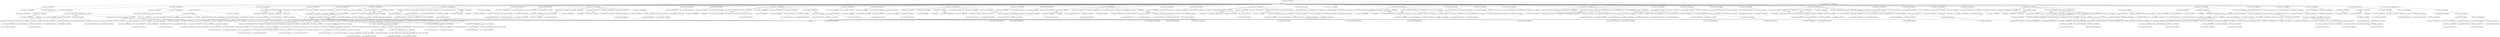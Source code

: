 digraph G {
139137685321376 [shape=box,label="<class 'ir.LoadImmStat'> 139137685321376" ];
139137685321232 [shape=box,label="<class 'ir.StatList'> 139137685321232" ];
139137685321232 -> 139137685321376 [pos=0];
139137685320944 [shape=box,label="<class 'ir.UnaryStat'> 139137685320944" ];
139137685321088 [shape=box,label="<class 'ir.StatList'> 139137685321088" ];
139137685321088 -> 139137685321232 [pos=0];
139137685321088 -> 139137685320944 [pos=1];
139137684886720 [shape=box,label="<class 'ir.StoreStat'> 139137684886720: t1" ];
139137684886672 [shape=box,label="<class 'ir.StatList'> 139137684886672" ];
139137684886672 -> 139137685321088 [pos=0];
139137684886672 -> 139137684886720 [pos=1];
139137684886624 [shape=box,label="<class 'ir.ReadCommand'> 139137684886624" ];
139137685321184 [shape=box,label="<class 'ir.StatList'> 139137685321184" ];
139137685321184 -> 139137684886624 [pos=0];
139137684886816 [shape=box,label="<class 'ir.StoreStat'> 139137684886816: t2" ];
139137685357520 [shape=box,label="<class 'ir.StatList'> 139137685357520" ];
139137685357520 -> 139137685321184 [pos=0];
139137685357520 -> 139137684886816 [pos=1];
139137684887248 [shape=box,label="<class 'ir.LoadStat'> 139137684887248: x" ];
139137685322768 [shape=box,label="<class 'ir.StatList'> 139137685322768" ];
139137685322768 -> 139137684887248 [pos=0];
139137684887056 [shape=box,label="<class 'ir.LoadImmStat'> 139137684887056" ];
139137685322864 [shape=box,label="<class 'ir.StatList'> 139137685322864" ];
139137685322864 -> 139137684887056 [pos=0];
139137685322720 [shape=box,label="<class 'ir.BinStat'> 139137685322720" ];
139137685323056 [shape=box,label="<class 'ir.StatList'> 139137685323056" ];
139137685323056 -> 139137685322768 [pos=0];
139137685323056 -> 139137685322864 [pos=1];
139137685323056 -> 139137685322720 [pos=2];
139137685323200 [shape=box,label="<class 'ir.BranchStat'> 139137685323200" ];
139137685323200 -> 139137684887392 [label=label2];
139137685323200 -> 139137685323008;
139137685322432 [shape=box,label="<class 'ir.LoadStat'> 139137685322432: x" ];
139137685322480 [shape=box,label="<class 'ir.StatList'> 139137685322480" ];
139137685322480 -> 139137685322432 [pos=0];
139137685322528 [shape=box,label="<class 'ir.PrintCommand'> 139137685322528" ];
139137685322576 [shape=box,label="<class 'ir.StatList'> 139137685322576" ];
139137685322576 -> 139137685322480 [pos=0];
139137685322576 -> 139137685322528 [pos=1];
139137684886960 [shape=box,label="<class 'ir.StatList'> 139137684886960" ];
139137684886960 -> 139137685322576 [pos=0];
139137685323152 [shape=box,label="<class 'ir.BranchStat'> 139137685323152" ];
139137685323152 -> 139137684887104 [label=label1];
139137685323152 -> 139137698055200;
139137685321616 [shape=box,label="<class 'ir.LoadStat'> 139137685321616: x" ];
139137685321664 [shape=box,label="<class 'ir.StatList'> 139137685321664" ];
139137685321664 -> 139137685321616 [pos=0];
139137684887488 [shape=box,label="<class 'ir.UnaryStat'> 139137684887488" ];
139137685321568 [shape=box,label="<class 'ir.StatList'> 139137685321568" ];
139137685321568 -> 139137685321664 [pos=0];
139137685321568 -> 139137684887488 [pos=1];
139137685322096 [shape=box,label="<class 'ir.PrintCommand'> 139137685322096" ];
139137685322000 [shape=box,label="<class 'ir.StatList'> 139137685322000" ];
139137685322000 -> 139137685321568 [pos=0];
139137685322000 -> 139137685322096 [pos=1];
139137684887392 [shape=box,label="<class 'ir.StatList'> 139137684887392" ];
139137684887392 -> 139137685322000 [pos=0];
139137684887104 [shape=box,label="<class 'ir.EmptyStat'> 139137684887104" ];
139137685323296 [shape=box,label="<class 'ir.StatList'> 139137685323296" ];
139137685323296 -> 139137685323056 [pos=0];
139137685323296 -> 139137685323200 [pos=1];
139137685323296 -> 139137684886960 [pos=2];
139137685323296 -> 139137685323152 [pos=3];
139137685323296 -> 139137684887392 [pos=4];
139137685323296 -> 139137684887104 [pos=5];
139137685323440 [shape=box,label="<class 'ir.LoadImmStat'> 139137685323440" ];
139137685323488 [shape=box,label="<class 'ir.StatList'> 139137685323488" ];
139137685323488 -> 139137685323440 [pos=0];
139137684887968 [shape=box,label="<class 'ir.StoreStat'> 139137684887968: t11" ];
139137684887920 [shape=box,label="<class 'ir.StatList'> 139137684887920" ];
139137684887920 -> 139137685323488 [pos=0];
139137684887920 -> 139137684887968 [pos=1];
139137684888976 [shape=box,label="<class 'ir.LoadStat'> 139137684888976: x" ];
139137685156864 [shape=box,label="<class 'ir.StatList'> 139137685156864" ];
139137685156864 -> 139137684888976 [pos=0];
139137684888112 [shape=box,label="<class 'ir.LoadImmStat'> 139137684888112" ];
139137685156960 [shape=box,label="<class 'ir.StatList'> 139137685156960" ];
139137685156960 -> 139137684888112 [pos=0];
139137685156816 [shape=box,label="<class 'ir.BinStat'> 139137685156816" ];
139137685157152 [shape=box,label="<class 'ir.StatList'> 139137685157152" ];
139137685157152 -> 139137685156864 [pos=0];
139137685157152 -> 139137685156960 [pos=1];
139137685157152 -> 139137685156816 [pos=2];
139137685157296 [shape=box,label="<class 'ir.BranchStat'> 139137685157296" ];
139137685157296 -> 139137684888304 [label=label4];
139137685157296 -> 139137685157104;
139137685323680 [shape=box,label="<class 'ir.BranchStat'> 139137685323680" ];
139137685323680 -> 139137698055200 [label=square];
139137685323680 -> 139137698055200;
139137685323728 [shape=box,label="<class 'ir.LoadStat'> 139137685323728: x" ];
139137685155904 [shape=box,label="<class 'ir.StatList'> 139137685155904" ];
139137685155904 -> 139137685323728 [pos=0];
139137684888688 [shape=box,label="<class 'ir.LoadImmStat'> 139137684888688" ];
139137685156048 [shape=box,label="<class 'ir.StatList'> 139137685156048" ];
139137685156048 -> 139137684888688 [pos=0];
139137685156000 [shape=box,label="<class 'ir.BinStat'> 139137685156000" ];
139137685156240 [shape=box,label="<class 'ir.StatList'> 139137685156240" ];
139137685156240 -> 139137685155904 [pos=0];
139137685156240 -> 139137685156048 [pos=1];
139137685156240 -> 139137685156000 [pos=2];
139137684888880 [shape=box,label="<class 'ir.StoreStat'> 139137684888880: t14" ];
139137684888832 [shape=box,label="<class 'ir.StatList'> 139137684888832" ];
139137684888832 -> 139137685156240 [pos=0];
139137684888832 -> 139137684888880 [pos=1];
139137685156528 [shape=box,label="<class 'ir.LoadStat'> 139137685156528: squ" ];
139137685156576 [shape=box,label="<class 'ir.StatList'> 139137685156576" ];
139137685156576 -> 139137685156528 [pos=0];
139137685156624 [shape=box,label="<class 'ir.PrintCommand'> 139137685156624" ];
139137685156672 [shape=box,label="<class 'ir.StatList'> 139137685156672" ];
139137685156672 -> 139137685156576 [pos=0];
139137685156672 -> 139137685156624 [pos=1];
139137684888352 [shape=box,label="<class 'ir.StatList'> 139137684888352" ];
139137684888352 -> 139137685323680 [pos=0];
139137684888352 -> 139137684888832 [pos=1];
139137684888352 -> 139137685156672 [pos=2];
139137685157248 [shape=box,label="<class 'ir.BranchStat'> 139137685157248" ];
139137685157248 -> 139137685157152 [label=label3];
139137685157248 -> 139137698055200;
139137684888304 [shape=box,label="<class 'ir.EmptyStat'> 139137684888304" ];
139137685157392 [shape=box,label="<class 'ir.StatList'> 139137685157392" ];
139137685157392 -> 139137685157152 [pos=0];
139137685157392 -> 139137685157296 [pos=1];
139137685157392 -> 139137684888352 [pos=2];
139137685157392 -> 139137685157248 [pos=3];
139137685157392 -> 139137684888304 [pos=4];
139137685157536 [shape=box,label="<class 'ir.LoadImmStat'> 139137685157536" ];
139137685157584 [shape=box,label="<class 'ir.StatList'> 139137685157584" ];
139137685157584 -> 139137685157536 [pos=0];
139137684889264 [shape=box,label="<class 'ir.StoreStat'> 139137684889264: t20" ];
139137684889216 [shape=box,label="<class 'ir.StatList'> 139137684889216" ];
139137684889216 -> 139137685157584 [pos=0];
139137684889216 -> 139137684889264 [pos=1];
139137685349904 [shape=box,label="<class 'ir.LoadStat'> 139137685349904: x" ];
139137685313520 [shape=box,label="<class 'ir.StatList'> 139137685313520" ];
139137685313520 -> 139137685349904 [pos=0];
139137684889408 [shape=box,label="<class 'ir.LoadImmStat'> 139137684889408" ];
139137685313664 [shape=box,label="<class 'ir.StatList'> 139137685313664" ];
139137685313664 -> 139137684889408 [pos=0];
139137685313616 [shape=box,label="<class 'ir.BinStat'> 139137685313616" ];
139137685313856 [shape=box,label="<class 'ir.StatList'> 139137685313856" ];
139137685313856 -> 139137685313520 [pos=0];
139137685313856 -> 139137685313664 [pos=1];
139137685313856 -> 139137685313616 [pos=2];
139137685314000 [shape=box,label="<class 'ir.BranchStat'> 139137685314000" ];
139137685314000 -> 139137684889456 [label=label6];
139137685314000 -> 139137685313808;
139137685351104 [shape=box,label="<class 'ir.LoadStat'> 139137685351104: x" ];
139137685351056 [shape=box,label="<class 'ir.StatList'> 139137685351056" ];
139137685351056 -> 139137685351104 [pos=0];
139137685157728 [shape=box,label="<class 'ir.LoadStat'> 139137685157728: x" ];
139137685157776 [shape=box,label="<class 'ir.StatList'> 139137685157776" ];
139137685157776 -> 139137685157728 [pos=0];
139137685351440 [shape=box,label="<class 'ir.LoadImmStat'> 139137685351440" ];
139137685158016 [shape=box,label="<class 'ir.StatList'> 139137685158016" ];
139137685158016 -> 139137685351440 [pos=0];
139137685157968 [shape=box,label="<class 'ir.BinStat'> 139137685157968" ];
139137685158208 [shape=box,label="<class 'ir.StatList'> 139137685158208" ];
139137685158208 -> 139137685157776 [pos=0];
139137685158208 -> 139137685158016 [pos=1];
139137685158208 -> 139137685157968 [pos=2];
139137685351248 [shape=box,label="<class 'ir.LoadImmStat'> 139137685351248" ];
139137685351200 [shape=box,label="<class 'ir.StatList'> 139137685351200" ];
139137685351200 -> 139137685351248 [pos=0];
139137685158352 [shape=box,label="<class 'ir.BinStat'> 139137685158352" ];
139137685158448 [shape=box,label="<class 'ir.StatList'> 139137685158448" ];
139137685158448 -> 139137685158208 [pos=0];
139137685158448 -> 139137685351200 [pos=1];
139137685158448 -> 139137685158352 [pos=2];
139137685158592 [shape=box,label="<class 'ir.LoadPtrToSym'> 139137685158592: arr" ];
139137685158784 [shape=box,label="<class 'ir.BinStat'> 139137685158784" ];
139137685158832 [shape=box,label="<class 'ir.StoreStat'> 139137685158832: t26" ];
139137685158880 [shape=box,label="<class 'ir.StatList'> 139137685158880" ];
139137685158880 -> 139137685351056 [pos=0];
139137685158880 -> 139137685158448 [pos=1];
139137685158880 -> 139137685158592 [pos=2];
139137685158880 -> 139137685158784 [pos=3];
139137685158880 -> 139137685158832 [pos=4];
139137685159072 [shape=box,label="<class 'ir.LoadStat'> 139137685159072: x" ];
139137685159120 [shape=box,label="<class 'ir.StatList'> 139137685159120" ];
139137685159120 -> 139137685159072 [pos=0];
139137685351776 [shape=box,label="<class 'ir.LoadImmStat'> 139137685351776" ];
139137685159456 [shape=box,label="<class 'ir.StatList'> 139137685159456" ];
139137685159456 -> 139137685351776 [pos=0];
139137685159408 [shape=box,label="<class 'ir.BinStat'> 139137685159408" ];
139137685159648 [shape=box,label="<class 'ir.StatList'> 139137685159648" ];
139137685159648 -> 139137685159120 [pos=0];
139137685159648 -> 139137685159456 [pos=1];
139137685159648 -> 139137685159408 [pos=2];
139137685351920 [shape=box,label="<class 'ir.LoadImmStat'> 139137685351920" ];
139137685351968 [shape=box,label="<class 'ir.StatList'> 139137685351968" ];
139137685351968 -> 139137685351920 [pos=0];
139137685311648 [shape=box,label="<class 'ir.BinStat'> 139137685311648" ];
139137685311696 [shape=box,label="<class 'ir.StatList'> 139137685311696" ];
139137685311696 -> 139137685159648 [pos=0];
139137685311696 -> 139137685351968 [pos=1];
139137685311696 -> 139137685311648 [pos=2];
139137685312320 [shape=box,label="<class 'ir.LoadPtrToSym'> 139137685312320: arr" ];
139137685312560 [shape=box,label="<class 'ir.BinStat'> 139137685312560" ];
139137685312608 [shape=box,label="<class 'ir.LoadStat'> 139137685312608: t40" ];
139137685312656 [shape=box,label="<class 'ir.StatList'> 139137685312656" ];
139137685312656 -> 139137685311696 [pos=0];
139137685312656 -> 139137685312320 [pos=1];
139137685312656 -> 139137685312560 [pos=2];
139137685312656 -> 139137685312608 [pos=3];
139137685312752 [shape=box,label="<class 'ir.PrintCommand'> 139137685312752" ];
139137685312800 [shape=box,label="<class 'ir.StatList'> 139137685312800" ];
139137685312800 -> 139137685312656 [pos=0];
139137685312800 -> 139137685312752 [pos=1];
139137685312992 [shape=box,label="<class 'ir.LoadStat'> 139137685312992: x" ];
139137685313040 [shape=box,label="<class 'ir.StatList'> 139137685313040" ];
139137685313040 -> 139137685312992 [pos=0];
139137685352400 [shape=box,label="<class 'ir.LoadImmStat'> 139137685352400" ];
139137685313232 [shape=box,label="<class 'ir.StatList'> 139137685313232" ];
139137685313232 -> 139137685352400 [pos=0];
139137685313184 [shape=box,label="<class 'ir.BinStat'> 139137685313184" ];
139137685313424 [shape=box,label="<class 'ir.StatList'> 139137685313424" ];
139137685313424 -> 139137685313040 [pos=0];
139137685313424 -> 139137685313232 [pos=1];
139137685313424 -> 139137685313184 [pos=2];
139137685349952 [shape=box,label="<class 'ir.StoreStat'> 139137685349952: t43" ];
139137685350048 [shape=box,label="<class 'ir.StatList'> 139137685350048" ];
139137685350048 -> 139137685313424 [pos=0];
139137685350048 -> 139137685349952 [pos=1];
139137685351152 [shape=box,label="<class 'ir.StatList'> 139137685351152" ];
139137685351152 -> 139137685158880 [pos=0];
139137685351152 -> 139137685312800 [pos=1];
139137685351152 -> 139137685350048 [pos=2];
139137685313952 [shape=box,label="<class 'ir.BranchStat'> 139137685313952" ];
139137685313952 -> 139137685313856 [label=label5];
139137685313952 -> 139137698055200;
139137684889456 [shape=box,label="<class 'ir.EmptyStat'> 139137684889456" ];
139137685314096 [shape=box,label="<class 'ir.StatList'> 139137685314096" ];
139137685314096 -> 139137685313856 [pos=0];
139137685314096 -> 139137685314000 [pos=1];
139137685314096 -> 139137685351152 [pos=2];
139137685314096 -> 139137685313952 [pos=3];
139137685314096 -> 139137684889456 [pos=4];
139137685314240 [shape=box,label="<class 'ir.LoadImmStat'> 139137685314240" ];
139137685314288 [shape=box,label="<class 'ir.StatList'> 139137685314288" ];
139137685314288 -> 139137685314240 [pos=0];
139137685349712 [shape=box,label="<class 'ir.StoreStat'> 139137685349712: t47" ];
139137685349760 [shape=box,label="<class 'ir.StatList'> 139137685349760" ];
139137685349760 -> 139137685314288 [pos=0];
139137685349760 -> 139137685349712 [pos=1];
139137685314432 [shape=box,label="<class 'ir.LoadImmStat'> 139137685314432" ];
139137685314480 [shape=box,label="<class 'ir.StatList'> 139137685314480" ];
139137685314480 -> 139137685314432 [pos=0];
139137685349472 [shape=box,label="<class 'ir.StoreStat'> 139137685349472: t48" ];
139137685349616 [shape=box,label="<class 'ir.StatList'> 139137685349616" ];
139137685349616 -> 139137685314480 [pos=0];
139137685349616 -> 139137685349472 [pos=1];
139137685240032 [shape=box,label="<class 'ir.LoadStat'> 139137685240032: x" ];
139137685240080 [shape=box,label="<class 'ir.StatList'> 139137685240080" ];
139137685240080 -> 139137685240032 [pos=0];
139137685348992 [shape=box,label="<class 'ir.LoadImmStat'> 139137685348992" ];
139137685240176 [shape=box,label="<class 'ir.StatList'> 139137685240176" ];
139137685240176 -> 139137685348992 [pos=0];
139137685240128 [shape=box,label="<class 'ir.BinStat'> 139137685240128" ];
139137685240368 [shape=box,label="<class 'ir.StatList'> 139137685240368" ];
139137685240368 -> 139137685240080 [pos=0];
139137685240368 -> 139137685240176 [pos=1];
139137685240368 -> 139137685240128 [pos=2];
139137685240512 [shape=box,label="<class 'ir.BranchStat'> 139137685240512" ];
139137685240512 -> 139137685348944 [label=label10];
139137685240512 -> 139137685240320;
139137685239264 [shape=box,label="<class 'ir.LoadStat'> 139137685239264: y" ];
139137685239312 [shape=box,label="<class 'ir.StatList'> 139137685239312" ];
139137685239312 -> 139137685239264 [pos=0];
139137685348512 [shape=box,label="<class 'ir.LoadImmStat'> 139137685348512" ];
139137685239456 [shape=box,label="<class 'ir.StatList'> 139137685239456" ];
139137685239456 -> 139137685348512 [pos=0];
139137685239408 [shape=box,label="<class 'ir.BinStat'> 139137685239408" ];
139137685239648 [shape=box,label="<class 'ir.StatList'> 139137685239648" ];
139137685239648 -> 139137685239312 [pos=0];
139137685239648 -> 139137685239456 [pos=1];
139137685239648 -> 139137685239408 [pos=2];
139137685239792 [shape=box,label="<class 'ir.BranchStat'> 139137685239792" ];
139137685239792 -> 139137685147712 [label=label8];
139137685239792 -> 139137685239600;
139137685149728 [shape=box,label="<class 'ir.LoadStat'> 139137685149728: x" ];
139137685287168 [shape=box,label="<class 'ir.StatList'> 139137685287168" ];
139137685287168 -> 139137685149728 [pos=0];
139137685149632 [shape=box,label="<class 'ir.LoadImmStat'> 139137685149632" ];
139137685287312 [shape=box,label="<class 'ir.StatList'> 139137685287312" ];
139137685287312 -> 139137685149632 [pos=0];
139137685287648 [shape=box,label="<class 'ir.BinStat'> 139137685287648" ];
139137685287696 [shape=box,label="<class 'ir.StatList'> 139137685287696" ];
139137685287696 -> 139137685287168 [pos=0];
139137685287696 -> 139137685287312 [pos=1];
139137685287696 -> 139137685287648 [pos=2];
139137685287936 [shape=box,label="<class 'ir.LoadPtrToSym'> 139137685287936: arr" ];
139137685288128 [shape=box,label="<class 'ir.BinStat'> 139137685288128" ];
139137685288176 [shape=box,label="<class 'ir.LoadStat'> 139137685288176: t62" ];
139137685288224 [shape=box,label="<class 'ir.StatList'> 139137685288224" ];
139137685288224 -> 139137685287696 [pos=0];
139137685288224 -> 139137685287936 [pos=1];
139137685288224 -> 139137685288128 [pos=2];
139137685288224 -> 139137685288176 [pos=3];
139137685314624 [shape=box,label="<class 'ir.LoadStat'> 139137685314624: x" ];
139137685314672 [shape=box,label="<class 'ir.StatList'> 139137685314672" ];
139137685314672 -> 139137685314624 [pos=0];
139137685148192 [shape=box,label="<class 'ir.LoadImmStat'> 139137685148192" ];
139137685314960 [shape=box,label="<class 'ir.StatList'> 139137685314960" ];
139137685314960 -> 139137685148192 [pos=0];
139137685314912 [shape=box,label="<class 'ir.BinStat'> 139137685314912" ];
139137685315152 [shape=box,label="<class 'ir.StatList'> 139137685315152" ];
139137685315152 -> 139137685314672 [pos=0];
139137685315152 -> 139137685314960 [pos=1];
139137685315152 -> 139137685314912 [pos=2];
139137685150064 [shape=box,label="<class 'ir.LoadStat'> 139137685150064: y" ];
139137685148432 [shape=box,label="<class 'ir.StatList'> 139137685148432" ];
139137685148432 -> 139137685150064 [pos=0];
139137685149104 [shape=box,label="<class 'ir.LoadImmStat'> 139137685149104" ];
139137685315248 [shape=box,label="<class 'ir.StatList'> 139137685315248" ];
139137685315248 -> 139137685149104 [pos=0];
139137685315344 [shape=box,label="<class 'ir.BinStat'> 139137685315344" ];
139137685315536 [shape=box,label="<class 'ir.StatList'> 139137685315536" ];
139137685315536 -> 139137685148432 [pos=0];
139137685315536 -> 139137685315248 [pos=1];
139137685315536 -> 139137685315344 [pos=2];
139137685287072 [shape=box,label="<class 'ir.BinStat'> 139137685287072" ];
139137685287120 [shape=box,label="<class 'ir.StatList'> 139137685287120" ];
139137685287120 -> 139137685315152 [pos=0];
139137685287120 -> 139137685315536 [pos=1];
139137685287120 -> 139137685287072 [pos=2];
139137685288368 [shape=box,label="<class 'ir.LoadPtrToSym'> 139137685288368: multid" ];
139137685288560 [shape=box,label="<class 'ir.BinStat'> 139137685288560" ];
139137685288608 [shape=box,label="<class 'ir.StoreStat'> 139137685288608: t60" ];
139137685288656 [shape=box,label="<class 'ir.StatList'> 139137685288656" ];
139137685288656 -> 139137685288224 [pos=0];
139137685288656 -> 139137685287120 [pos=1];
139137685288656 -> 139137685288368 [pos=2];
139137685288656 -> 139137685288560 [pos=3];
139137685288656 -> 139137685288608 [pos=4];
139137685288848 [shape=box,label="<class 'ir.LoadStat'> 139137685288848: x" ];
139137685288896 [shape=box,label="<class 'ir.StatList'> 139137685288896" ];
139137685288896 -> 139137685288848 [pos=0];
139137685149248 [shape=box,label="<class 'ir.LoadImmStat'> 139137685149248" ];
139137685289232 [shape=box,label="<class 'ir.StatList'> 139137685289232" ];
139137685289232 -> 139137685149248 [pos=0];
139137685289184 [shape=box,label="<class 'ir.BinStat'> 139137685289184" ];
139137685289424 [shape=box,label="<class 'ir.StatList'> 139137685289424" ];
139137685289424 -> 139137685288896 [pos=0];
139137685289424 -> 139137685289232 [pos=1];
139137685289424 -> 139137685289184 [pos=2];
139137685148864 [shape=box,label="<class 'ir.LoadStat'> 139137685148864: y" ];
139137685148816 [shape=box,label="<class 'ir.StatList'> 139137685148816" ];
139137685148816 -> 139137685148864 [pos=0];
139137685149008 [shape=box,label="<class 'ir.LoadImmStat'> 139137685149008" ];
139137685289520 [shape=box,label="<class 'ir.StatList'> 139137685289520" ];
139137685289520 -> 139137685149008 [pos=0];
139137685289616 [shape=box,label="<class 'ir.BinStat'> 139137685289616" ];
139137685289808 [shape=box,label="<class 'ir.StatList'> 139137685289808" ];
139137685289808 -> 139137685148816 [pos=0];
139137685289808 -> 139137685289520 [pos=1];
139137685289808 -> 139137685289616 [pos=2];
139137685288944 [shape=box,label="<class 'ir.BinStat'> 139137685288944" ];
139137685290096 [shape=box,label="<class 'ir.StatList'> 139137685290096" ];
139137685290096 -> 139137685289424 [pos=0];
139137685290096 -> 139137685289808 [pos=1];
139137685290096 -> 139137685288944 [pos=2];
139137685290816 [shape=box,label="<class 'ir.LoadPtrToSym'> 139137685290816: multid" ];
139137685237824 [shape=box,label="<class 'ir.BinStat'> 139137685237824" ];
139137685237872 [shape=box,label="<class 'ir.LoadStat'> 139137685237872: t78" ];
139137685237920 [shape=box,label="<class 'ir.StatList'> 139137685237920" ];
139137685237920 -> 139137685290096 [pos=0];
139137685237920 -> 139137685290816 [pos=1];
139137685237920 -> 139137685237824 [pos=2];
139137685237920 -> 139137685237872 [pos=3];
139137685238016 [shape=box,label="<class 'ir.PrintCommand'> 139137685238016" ];
139137685238064 [shape=box,label="<class 'ir.StatList'> 139137685238064" ];
139137685238064 -> 139137685237920 [pos=0];
139137685238064 -> 139137685238016 [pos=1];
139137685238256 [shape=box,label="<class 'ir.LoadStat'> 139137685238256: x" ];
139137685238304 [shape=box,label="<class 'ir.StatList'> 139137685238304" ];
139137685238304 -> 139137685238256 [pos=0];
139137685148480 [shape=box,label="<class 'ir.LoadImmStat'> 139137685148480" ];
139137685238496 [shape=box,label="<class 'ir.StatList'> 139137685238496" ];
139137685238496 -> 139137685148480 [pos=0];
139137685238448 [shape=box,label="<class 'ir.BinStat'> 139137685238448" ];
139137685238688 [shape=box,label="<class 'ir.StatList'> 139137685238688" ];
139137685238688 -> 139137685238304 [pos=0];
139137685238688 -> 139137685238496 [pos=1];
139137685238688 -> 139137685238448 [pos=2];
139137685150256 [shape=box,label="<class 'ir.StoreStat'> 139137685150256: t81" ];
139137685150208 [shape=box,label="<class 'ir.StatList'> 139137685150208" ];
139137685150208 -> 139137685238688 [pos=0];
139137685150208 -> 139137685150256 [pos=1];
139137685238784 [shape=box,label="<class 'ir.LoadStat'> 139137685238784: y" ];
139137685238832 [shape=box,label="<class 'ir.StatList'> 139137685238832" ];
139137685238832 -> 139137685238784 [pos=0];
139137685150400 [shape=box,label="<class 'ir.LoadImmStat'> 139137685150400" ];
139137685238976 [shape=box,label="<class 'ir.StatList'> 139137685238976" ];
139137685238976 -> 139137685150400 [pos=0];
139137685238928 [shape=box,label="<class 'ir.BinStat'> 139137685238928" ];
139137685239168 [shape=box,label="<class 'ir.StatList'> 139137685239168" ];
139137685239168 -> 139137685238832 [pos=0];
139137685239168 -> 139137685238976 [pos=1];
139137685239168 -> 139137685238928 [pos=2];
139137685150592 [shape=box,label="<class 'ir.StoreStat'> 139137685150592: t84" ];
139137685150544 [shape=box,label="<class 'ir.StatList'> 139137685150544" ];
139137685150544 -> 139137685239168 [pos=0];
139137685150544 -> 139137685150592 [pos=1];
139137685148144 [shape=box,label="<class 'ir.StatList'> 139137685148144" ];
139137685148144 -> 139137685288656 [pos=0];
139137685148144 -> 139137685238064 [pos=1];
139137685148144 -> 139137685150208 [pos=2];
139137685148144 -> 139137685150544 [pos=3];
139137685239744 [shape=box,label="<class 'ir.BranchStat'> 139137685239744" ];
139137685239744 -> 139137685239648 [label=label7];
139137685239744 -> 139137698055200;
139137685147712 [shape=box,label="<class 'ir.EmptyStat'> 139137685147712" ];
139137685239888 [shape=box,label="<class 'ir.StatList'> 139137685239888" ];
139137685239888 -> 139137685239648 [pos=0];
139137685239888 -> 139137685239792 [pos=1];
139137685239888 -> 139137685148144 [pos=2];
139137685239888 -> 139137685239744 [pos=3];
139137685239888 -> 139137685147712 [pos=4];
139137685348656 [shape=box,label="<class 'ir.StatList'> 139137685348656" ];
139137685348656 -> 139137685239888 [pos=0];
139137685240464 [shape=box,label="<class 'ir.BranchStat'> 139137685240464" ];
139137685240464 -> 139137685240368 [label=label9];
139137685240464 -> 139137698055200;
139137685348944 [shape=box,label="<class 'ir.EmptyStat'> 139137685348944" ];
139137685240608 [shape=box,label="<class 'ir.StatList'> 139137685240608" ];
139137685240608 -> 139137685240368 [pos=0];
139137685240608 -> 139137685240512 [pos=1];
139137685240608 -> 139137685348656 [pos=2];
139137685240608 -> 139137685240464 [pos=3];
139137685240608 -> 139137685348944 [pos=4];
139137685150832 [label="<class 'ir.Const'> 139137685150832" ];
139137685151600 [shape=box,label="<class 'ir.AssignStat'> 139137685151600: a" ];
139137685151600 -> 139137685150832;
139137685151360 [shape=box,label="<class 'ir.LoadStat'> 139137685151360: a" ];
139137685241328 [shape=box,label="<class 'ir.StatList'> 139137685241328" ];
139137685241328 -> 139137685151360 [pos=0];
139137685151120 [shape=box,label="<class 'ir.LoadImmStat'> 139137685151120" ];
139137685241424 [shape=box,label="<class 'ir.StatList'> 139137685241424" ];
139137685241424 -> 139137685151120 [pos=0];
139137685241280 [shape=box,label="<class 'ir.BinStat'> 139137685241280" ];
139137685241616 [shape=box,label="<class 'ir.StatList'> 139137685241616" ];
139137685241616 -> 139137685241328 [pos=0];
139137685241616 -> 139137685241424 [pos=1];
139137685241616 -> 139137685241280 [pos=2];
139137685234208 [shape=box,label="<class 'ir.BranchStat'> 139137685234208" ];
139137685234208 -> 139137685234064 [label=label13];
139137685234208 -> 139137685241568;
139137685240560 [shape=box,label="<class 'ir.LoadStat'> 139137685240560: a" ];
139137685240992 [shape=box,label="<class 'ir.StatList'> 139137685240992" ];
139137685240992 -> 139137685240560 [pos=0];
139137685241088 [shape=box,label="<class 'ir.PrintCommand'> 139137685241088" ];
139137685241136 [shape=box,label="<class 'ir.StatList'> 139137685241136" ];
139137685241136 -> 139137685240992 [pos=0];
139137685241136 -> 139137685241088 [pos=1];
139137685151072 [shape=box,label="<class 'ir.LoadStat'> 139137685151072: a" ];
139137685150928 [shape=box,label="<class 'ir.StatList'> 139137685150928" ];
139137685150928 -> 139137685151072 [pos=0];
139137685151264 [shape=box,label="<class 'ir.LoadImmStat'> 139137685151264" ];
139137685241808 [shape=box,label="<class 'ir.StatList'> 139137685241808" ];
139137685241808 -> 139137685151264 [pos=0];
139137685233728 [shape=box,label="<class 'ir.BinStat'> 139137685233728" ];
139137685233872 [shape=box,label="<class 'ir.StatList'> 139137685233872" ];
139137685233872 -> 139137685150928 [pos=0];
139137685233872 -> 139137685241808 [pos=1];
139137685233872 -> 139137685233728 [pos=2];
139137685610160 [shape=box,label="<class 'ir.StoreStat'> 139137685610160: t98" ];
139137685234304 [shape=box,label="<class 'ir.BranchStat'> 139137685234304" ];
139137685234304 -> 139137685241616 [label=label11];
139137685234304 -> 139137698055200;
139137685234064 [shape=box,label="<class 'ir.EmptyStat'> 139137685234064" ];
139137685234352 [shape=box,label="<class 'ir.StatList'> 139137685234352" ];
139137685234352 -> 139137685151600 [pos=0];
139137685234352 -> 139137685241616 [pos=1];
139137685234352 -> 139137685234208 [pos=2];
139137685234352 -> 139137685241136 [pos=3];
139137685234352 -> 139137685233872 [pos=4];
139137685234352 -> 139137685610160 [pos=5];
139137685234352 -> 139137685234304 [pos=6];
139137685234352 -> 139137685234064 [pos=7];
139137685234160 [shape=box,label="<class 'ir.LoadImmStat'> 139137685234160" ];
139137685234256 [shape=box,label="<class 'ir.StatList'> 139137685234256" ];
139137685234256 -> 139137685234160 [pos=0];
139137685610352 [shape=box,label="<class 'ir.StoreStat'> 139137685610352: t99" ];
139137685610304 [shape=box,label="<class 'ir.StatList'> 139137685610304" ];
139137685610304 -> 139137685234256 [pos=0];
139137685610304 -> 139137685610352 [pos=1];
139137685234448 [shape=box,label="<class 'ir.LoadImmStat'> 139137685234448" ];
139137685234832 [shape=box,label="<class 'ir.StatList'> 139137685234832" ];
139137685234832 -> 139137685234448 [pos=0];
139137685234928 [shape=box,label="<class 'ir.PrintCommand'> 139137685234928" ];
139137685234976 [shape=box,label="<class 'ir.StatList'> 139137685234976" ];
139137685234976 -> 139137685234832 [pos=0];
139137685234976 -> 139137685234928 [pos=1];
139137685609728 [label="<class 'ir.Const'> 139137685609728" ];
139137685609152 [shape=box,label="<class 'ir.AssignStat'> 139137685609152: i" ];
139137685609152 -> 139137685609728;
139137685609344 [shape=box,label="<class 'ir.LoadStat'> 139137685609344: i" ];
139137685235696 [shape=box,label="<class 'ir.StatList'> 139137685235696" ];
139137685235696 -> 139137685609344 [pos=0];
139137685609056 [shape=box,label="<class 'ir.LoadImmStat'> 139137685609056" ];
139137685235792 [shape=box,label="<class 'ir.StatList'> 139137685235792" ];
139137685235792 -> 139137685609056 [pos=0];
139137685235648 [shape=box,label="<class 'ir.BinStat'> 139137685235648" ];
139137685235984 [shape=box,label="<class 'ir.StatList'> 139137685235984" ];
139137685235984 -> 139137685235696 [pos=0];
139137685235984 -> 139137685235792 [pos=1];
139137685235984 -> 139137685235648 [pos=2];
139137685236704 [shape=box,label="<class 'ir.BranchStat'> 139137685236704" ];
139137685236704 -> 139137685236560 [label=label16];
139137685236704 -> 139137685235936;
139137685235360 [shape=box,label="<class 'ir.LoadStat'> 139137685235360: i" ];
139137685235408 [shape=box,label="<class 'ir.StatList'> 139137685235408" ];
139137685235408 -> 139137685235360 [pos=0];
139137685235456 [shape=box,label="<class 'ir.PrintCommand'> 139137685235456" ];
139137685235504 [shape=box,label="<class 'ir.StatList'> 139137685235504" ];
139137685235504 -> 139137685235408 [pos=0];
139137685235504 -> 139137685235456 [pos=1];
139137685609008 [shape=box,label="<class 'ir.LoadStat'> 139137685609008: i" ];
139137685608960 [shape=box,label="<class 'ir.StatList'> 139137685608960" ];
139137685608960 -> 139137685609008 [pos=0];
139137685608864 [shape=box,label="<class 'ir.LoadImmStat'> 139137685608864" ];
139137685236176 [shape=box,label="<class 'ir.StatList'> 139137685236176" ];
139137685236176 -> 139137685608864 [pos=0];
139137685236128 [shape=box,label="<class 'ir.BinStat'> 139137685236128" ];
139137685236368 [shape=box,label="<class 'ir.StatList'> 139137685236368" ];
139137685236368 -> 139137685608960 [pos=0];
139137685236368 -> 139137685236176 [pos=1];
139137685236368 -> 139137685236128 [pos=2];
139137685608672 [shape=box,label="<class 'ir.StoreStat'> 139137685608672: t109" ];
139137685236800 [shape=box,label="<class 'ir.BranchStat'> 139137685236800" ];
139137685236800 -> 139137685235984 [label=label14];
139137685236800 -> 139137698055200;
139137685236560 [shape=box,label="<class 'ir.EmptyStat'> 139137685236560" ];
139137685236848 [shape=box,label="<class 'ir.StatList'> 139137685236848" ];
139137685236848 -> 139137685609152 [pos=0];
139137685236848 -> 139137685235984 [pos=1];
139137685236848 -> 139137685236704 [pos=2];
139137685236848 -> 139137685235504 [pos=3];
139137685236848 -> 139137685236368 [pos=4];
139137685236848 -> 139137685608672 [pos=5];
139137685236848 -> 139137685236800 [pos=6];
139137685236848 -> 139137685236560 [pos=7];
139137685240800 [shape=box,label="<class 'ir.LoadImmStat'> 139137685240800" ];
139137685240896 [shape=box,label="<class 'ir.StatList'> 139137685240896" ];
139137685240896 -> 139137685240800 [pos=0];
139137685290288 [shape=box,label="<class 'ir.PrintCommand'> 139137685290288" ];
139137685290528 [shape=box,label="<class 'ir.StatList'> 139137685290528" ];
139137685290528 -> 139137685240896 [pos=0];
139137685290528 -> 139137685290288 [pos=1];
139137685290384 [shape=box,label="<class 'ir.LoadImmStat'> 139137685290384" ];
139137685290192 [shape=box,label="<class 'ir.StatList'> 139137685290192" ];
139137685290192 -> 139137685290384 [pos=0];
139137685288992 [shape=box,label="<class 'ir.PrintCommand'> 139137685288992" ];
139137685290000 [shape=box,label="<class 'ir.StatList'> 139137685290000" ];
139137685290000 -> 139137685290192 [pos=0];
139137685290000 -> 139137685288992 [pos=1];
139137685608096 [label="<class 'ir.Const'> 139137685608096" ];
139137685607616 [shape=box,label="<class 'ir.AssignStat'> 139137685607616: j" ];
139137685607616 -> 139137685608096;
139137685311792 [shape=box,label="<class 'ir.LoadStat'> 139137685311792: j" ];
139137685311744 [shape=box,label="<class 'ir.StatList'> 139137685311744" ];
139137685311744 -> 139137685311792 [pos=0];
139137685159744 [shape=box,label="<class 'ir.LoadImmStat'> 139137685159744" ];
139137685159888 [shape=box,label="<class 'ir.StatList'> 139137685159888" ];
139137685159888 -> 139137685159744 [pos=0];
139137685159840 [shape=box,label="<class 'ir.BinStat'> 139137685159840" ];
139137685156336 [shape=box,label="<class 'ir.StatList'> 139137685156336" ];
139137685156336 -> 139137685311744 [pos=0];
139137685156336 -> 139137685159888 [pos=1];
139137685156336 -> 139137685159840 [pos=2];
139137685607136 [shape=box,label="<class 'ir.BranchStat'> 139137685607136" ];
139137685607136 -> 139137685352256 [label=label19];
139137685607136 -> 139137685156432;
139137685312224 [shape=box,label="<class 'ir.LoadStat'> 139137685312224: j" ];
139137685312272 [shape=box,label="<class 'ir.StatList'> 139137685312272" ];
139137685312272 -> 139137685312224 [pos=0];
139137685311936 [shape=box,label="<class 'ir.PrintCommand'> 139137685311936" ];
139137685312128 [shape=box,label="<class 'ir.StatList'> 139137685312128" ];
139137685312128 -> 139137685312272 [pos=0];
139137685312128 -> 139137685311936 [pos=1];
139137685322240 [shape=box,label="<class 'ir.LoadStat'> 139137685322240: j" ];
139137685322288 [shape=box,label="<class 'ir.StatList'> 139137685322288" ];
139137685322288 -> 139137685322240 [pos=0];
139137684888784 [shape=box,label="<class 'ir.LoadImmStat'> 139137684888784" ];
139137684889072 [shape=box,label="<class 'ir.StatList'> 139137684889072" ];
139137684889072 -> 139137684888784 [pos=0];
139137684887776 [shape=box,label="<class 'ir.BinStat'> 139137684887776" ];
139137684887440 [shape=box,label="<class 'ir.StatList'> 139137684887440" ];
139137684887440 -> 139137685322288 [pos=0];
139137684887440 -> 139137684889072 [pos=1];
139137684887440 -> 139137684887776 [pos=2];
139137684888448 [shape=box,label="<class 'ir.StoreStat'> 139137684888448: t121" ];
139137685607232 [shape=box,label="<class 'ir.BranchStat'> 139137685607232" ];
139137685607232 -> 139137685156336 [label=label17];
139137685607232 -> 139137698055200;
139137685352256 [shape=box,label="<class 'ir.EmptyStat'> 139137685352256" ];
139137685607376 [shape=box,label="<class 'ir.StatList'> 139137685607376" ];
139137685607376 -> 139137685607616 [pos=0];
139137685607376 -> 139137685156336 [pos=1];
139137685607376 -> 139137685607136 [pos=2];
139137685607376 -> 139137685312128 [pos=3];
139137685607376 -> 139137684887440 [pos=4];
139137685607376 -> 139137684888448 [pos=5];
139137685607376 -> 139137685607232 [pos=6];
139137685607376 -> 139137685352256 [pos=7];
139137685607952 [shape=box,label="<class 'ir.LoadImmStat'> 139137685607952" ];
139137685607568 [shape=box,label="<class 'ir.StatList'> 139137685607568" ];
139137685607568 -> 139137685607952 [pos=0];
139137685607520 [shape=box,label="<class 'ir.PrintCommand'> 139137685607520" ];
139137685607808 [shape=box,label="<class 'ir.StatList'> 139137685607808" ];
139137685607808 -> 139137685607568 [pos=0];
139137685607808 -> 139137685607520 [pos=1];
139137685608528 [shape=box,label="<class 'ir.LoadImmStat'> 139137685608528" ];
139137685609872 [shape=box,label="<class 'ir.StatList'> 139137685609872" ];
139137685609872 -> 139137685608528 [pos=0];
139137685609824 [shape=box,label="<class 'ir.PrintCommand'> 139137685609824" ];
139137685148000 [shape=box,label="<class 'ir.StatList'> 139137685148000" ];
139137685148000 -> 139137685609872 [pos=0];
139137685148000 -> 139137685609824 [pos=1];
139137685606560 [label="<class 'ir.Const'> 139137685606560" ];
139137685508688 [shape=box,label="<class 'ir.AssignStat'> 139137685508688: k" ];
139137685508688 -> 139137685606560;
139137685508496 [shape=box,label="<class 'ir.LoadStat'> 139137685508496: k" ];
139137685237232 [shape=box,label="<class 'ir.StatList'> 139137685237232" ];
139137685237232 -> 139137685508496 [pos=0];
139137685508784 [shape=box,label="<class 'ir.LoadImmStat'> 139137685508784" ];
139137685237328 [shape=box,label="<class 'ir.StatList'> 139137685237328" ];
139137685237328 -> 139137685508784 [pos=0];
139137685237184 [shape=box,label="<class 'ir.BinStat'> 139137685237184" ];
139137685237520 [shape=box,label="<class 'ir.StatList'> 139137685237520" ];
139137685237520 -> 139137685237232 [pos=0];
139137685237520 -> 139137685237328 [pos=1];
139137685237520 -> 139137685237184 [pos=2];
139137685205536 [shape=box,label="<class 'ir.BranchStat'> 139137685205536" ];
139137685205536 -> 139137685205392 [label=label22];
139137685205536 -> 139137685237472;
139137685148096 [shape=box,label="<class 'ir.LoadImmStat'> 139137685148096" ];
139137685148240 [shape=box,label="<class 'ir.StatList'> 139137685148240" ];
139137685148240 -> 139137685148096 [pos=0];
139137685149344 [shape=box,label="<class 'ir.PrintCommand'> 139137685149344" ];
139137685235168 [shape=box,label="<class 'ir.StatList'> 139137685235168" ];
139137685235168 -> 139137685148240 [pos=0];
139137685235168 -> 139137685149344 [pos=1];
139137685234640 [shape=box,label="<class 'ir.LoadStat'> 139137685234640: k" ];
139137685234736 [shape=box,label="<class 'ir.StatList'> 139137685234736" ];
139137685234736 -> 139137685234640 [pos=0];
139137685237040 [shape=box,label="<class 'ir.PrintCommand'> 139137685237040" ];
139137685236944 [shape=box,label="<class 'ir.StatList'> 139137685236944" ];
139137685236944 -> 139137685234736 [pos=0];
139137685236944 -> 139137685237040 [pos=1];
139137685508832 [shape=box,label="<class 'ir.LoadStat'> 139137685508832: k" ];
139137685508880 [shape=box,label="<class 'ir.StatList'> 139137685508880" ];
139137685508880 -> 139137685508832 [pos=0];
139137685509024 [shape=box,label="<class 'ir.LoadImmStat'> 139137685509024" ];
139137685237712 [shape=box,label="<class 'ir.StatList'> 139137685237712" ];
139137685237712 -> 139137685509024 [pos=0];
139137685205056 [shape=box,label="<class 'ir.BinStat'> 139137685205056" ];
139137685205200 [shape=box,label="<class 'ir.StatList'> 139137685205200" ];
139137685205200 -> 139137685508880 [pos=0];
139137685205200 -> 139137685237712 [pos=1];
139137685205200 -> 139137685205056 [pos=2];
139137685509216 [shape=box,label="<class 'ir.StoreStat'> 139137685509216: t135" ];
139137685205632 [shape=box,label="<class 'ir.BranchStat'> 139137685205632" ];
139137685205632 -> 139137685237520 [label=label20];
139137685205632 -> 139137698055200;
139137685205392 [shape=box,label="<class 'ir.EmptyStat'> 139137685205392" ];
139137685205680 [shape=box,label="<class 'ir.StatList'> 139137685205680" ];
139137685205680 -> 139137685508688 [pos=0];
139137685205680 -> 139137685237520 [pos=1];
139137685205680 -> 139137685205536 [pos=2];
139137685205680 -> 139137685235168 [pos=3];
139137685205680 -> 139137685236944 [pos=4];
139137685205680 -> 139137685205200 [pos=5];
139137685205680 -> 139137685509216 [pos=6];
139137685205680 -> 139137685205632 [pos=7];
139137685205680 -> 139137685205392 [pos=8];
139137685205296 [shape=box,label="<class 'ir.LoadImmStat'> 139137685205296" ];
139137685205920 [shape=box,label="<class 'ir.StatList'> 139137685205920" ];
139137685205920 -> 139137685205296 [pos=0];
139137685206016 [shape=box,label="<class 'ir.PrintCommand'> 139137685206016" ];
139137685206064 [shape=box,label="<class 'ir.StatList'> 139137685206064" ];
139137685206064 -> 139137685205920 [pos=0];
139137685206064 -> 139137685206016 [pos=1];
139137685206400 [shape=box,label="<class 'ir.LoadImmStat'> 139137685206400" ];
139137685206448 [shape=box,label="<class 'ir.StatList'> 139137685206448" ];
139137685206448 -> 139137685206400 [pos=0];
139137685206496 [shape=box,label="<class 'ir.PrintCommand'> 139137685206496" ];
139137685206544 [shape=box,label="<class 'ir.StatList'> 139137685206544" ];
139137685206544 -> 139137685206448 [pos=0];
139137685206544 -> 139137685206496 [pos=1];
139137685509792 [label="<class 'ir.Const'> 139137685509792" ];
139137685512000 [shape=box,label="<class 'ir.AssignStat'> 139137685512000: m" ];
139137685512000 -> 139137685509792;
139137685510128 [shape=box,label="<class 'ir.LoadStat'> 139137685510128: m" ];
139137685207264 [shape=box,label="<class 'ir.StatList'> 139137685207264" ];
139137685207264 -> 139137685510128 [pos=0];
139137685511904 [shape=box,label="<class 'ir.LoadImmStat'> 139137685511904" ];
139137685207360 [shape=box,label="<class 'ir.StatList'> 139137685207360" ];
139137685207360 -> 139137685511904 [pos=0];
139137685207216 [shape=box,label="<class 'ir.BinStat'> 139137685207216" ];
139137685207552 [shape=box,label="<class 'ir.StatList'> 139137685207552" ];
139137685207552 -> 139137685207264 [pos=0];
139137685207552 -> 139137685207360 [pos=1];
139137685207552 -> 139137685207216 [pos=2];
139137685208272 [shape=box,label="<class 'ir.BranchStat'> 139137685208272" ];
139137685208272 -> 139137685208128 [label=label25];
139137685208272 -> 139137685207504;
139137685206928 [shape=box,label="<class 'ir.LoadStat'> 139137685206928: m" ];
139137685206976 [shape=box,label="<class 'ir.StatList'> 139137685206976" ];
139137685206976 -> 139137685206928 [pos=0];
139137685207024 [shape=box,label="<class 'ir.PrintCommand'> 139137685207024" ];
139137685207072 [shape=box,label="<class 'ir.StatList'> 139137685207072" ];
139137685207072 -> 139137685206976 [pos=0];
139137685207072 -> 139137685207024 [pos=1];
139137685511856 [shape=box,label="<class 'ir.LoadStat'> 139137685511856: m" ];
139137685511808 [shape=box,label="<class 'ir.StatList'> 139137685511808" ];
139137685511808 -> 139137685511856 [pos=0];
139137685511712 [shape=box,label="<class 'ir.LoadImmStat'> 139137685511712" ];
139137685207744 [shape=box,label="<class 'ir.StatList'> 139137685207744" ];
139137685207744 -> 139137685511712 [pos=0];
139137685207696 [shape=box,label="<class 'ir.BinStat'> 139137685207696" ];
139137685207936 [shape=box,label="<class 'ir.StatList'> 139137685207936" ];
139137685207936 -> 139137685511808 [pos=0];
139137685207936 -> 139137685207744 [pos=1];
139137685207936 -> 139137685207696 [pos=2];
139137685511520 [shape=box,label="<class 'ir.StoreStat'> 139137685511520: t147" ];
139137685208368 [shape=box,label="<class 'ir.BranchStat'> 139137685208368" ];
139137685208368 -> 139137685207552 [label=label23];
139137685208368 -> 139137698055200;
139137685208128 [shape=box,label="<class 'ir.EmptyStat'> 139137685208128" ];
139137685208416 [shape=box,label="<class 'ir.StatList'> 139137685208416" ];
139137685208416 -> 139137685512000 [pos=0];
139137685208416 -> 139137685207552 [pos=1];
139137685208416 -> 139137685208272 [pos=2];
139137685208416 -> 139137685207072 [pos=3];
139137685208416 -> 139137685207936 [pos=4];
139137685208416 -> 139137685511520 [pos=5];
139137685208416 -> 139137685208368 [pos=6];
139137685208416 -> 139137685208128 [pos=7];
139137685208032 [shape=box,label="<class 'ir.LoadImmStat'> 139137685208032" ];
139137685208656 [shape=box,label="<class 'ir.StatList'> 139137685208656" ];
139137685208656 -> 139137685208032 [pos=0];
139137685208752 [shape=box,label="<class 'ir.PrintCommand'> 139137685208752" ];
139137685208800 [shape=box,label="<class 'ir.StatList'> 139137685208800" ];
139137685208800 -> 139137685208656 [pos=0];
139137685208800 -> 139137685208752 [pos=1];
139137685192768 [shape=box,label="<class 'ir.LoadImmStat'> 139137685192768" ];
139137685192816 [shape=box,label="<class 'ir.StatList'> 139137685192816" ];
139137685192816 -> 139137685192768 [pos=0];
139137685192912 [shape=box,label="<class 'ir.PrintCommand'> 139137685192912" ];
139137685192960 [shape=box,label="<class 'ir.StatList'> 139137685192960" ];
139137685192960 -> 139137685192816 [pos=0];
139137685192960 -> 139137685192912 [pos=1];
139137685510944 [label="<class 'ir.Const'> 139137685510944" ];
139137685510464 [shape=box,label="<class 'ir.AssignStat'> 139137685510464: n" ];
139137685510464 -> 139137685510944;
139137685510656 [shape=box,label="<class 'ir.LoadStat'> 139137685510656: n" ];
139137685193680 [shape=box,label="<class 'ir.StatList'> 139137685193680" ];
139137685193680 -> 139137685510656 [pos=0];
139137685510368 [shape=box,label="<class 'ir.LoadImmStat'> 139137685510368" ];
139137685193776 [shape=box,label="<class 'ir.StatList'> 139137685193776" ];
139137685193776 -> 139137685510368 [pos=0];
139137685193632 [shape=box,label="<class 'ir.BinStat'> 139137685193632" ];
139137685193968 [shape=box,label="<class 'ir.StatList'> 139137685193968" ];
139137685193968 -> 139137685193680 [pos=0];
139137685193968 -> 139137685193776 [pos=1];
139137685193968 -> 139137685193632 [pos=2];
139137685194688 [shape=box,label="<class 'ir.BranchStat'> 139137685194688" ];
139137685194688 -> 139137685194544 [label=label28];
139137685194688 -> 139137685193920;
139137685193344 [shape=box,label="<class 'ir.LoadStat'> 139137685193344: n" ];
139137685193392 [shape=box,label="<class 'ir.StatList'> 139137685193392" ];
139137685193392 -> 139137685193344 [pos=0];
139137685193440 [shape=box,label="<class 'ir.PrintCommand'> 139137685193440" ];
139137685193488 [shape=box,label="<class 'ir.StatList'> 139137685193488" ];
139137685193488 -> 139137685193392 [pos=0];
139137685193488 -> 139137685193440 [pos=1];
139137685510320 [shape=box,label="<class 'ir.LoadStat'> 139137685510320: n" ];
139137685510272 [shape=box,label="<class 'ir.StatList'> 139137685510272" ];
139137685510272 -> 139137685510320 [pos=0];
139137685510176 [shape=box,label="<class 'ir.LoadImmStat'> 139137685510176" ];
139137685194160 [shape=box,label="<class 'ir.StatList'> 139137685194160" ];
139137685194160 -> 139137685510176 [pos=0];
139137685194112 [shape=box,label="<class 'ir.BinStat'> 139137685194112" ];
139137685194352 [shape=box,label="<class 'ir.StatList'> 139137685194352" ];
139137685194352 -> 139137685510272 [pos=0];
139137685194352 -> 139137685194160 [pos=1];
139137685194352 -> 139137685194112 [pos=2];
139137685418288 [shape=box,label="<class 'ir.StoreStat'> 139137685418288: t159" ];
139137685194784 [shape=box,label="<class 'ir.BranchStat'> 139137685194784" ];
139137685194784 -> 139137685193968 [label=label26];
139137685194784 -> 139137698055200;
139137685194544 [shape=box,label="<class 'ir.EmptyStat'> 139137685194544" ];
139137685194832 [shape=box,label="<class 'ir.StatList'> 139137685194832" ];
139137685194832 -> 139137685510464 [pos=0];
139137685194832 -> 139137685193968 [pos=1];
139137685194832 -> 139137685194688 [pos=2];
139137685194832 -> 139137685193488 [pos=3];
139137685194832 -> 139137685194352 [pos=4];
139137685194832 -> 139137685418288 [pos=5];
139137685194832 -> 139137685194784 [pos=6];
139137685194832 -> 139137685194544 [pos=7];
139137685194448 [shape=box,label="<class 'ir.LoadImmStat'> 139137685194448" ];
139137685195072 [shape=box,label="<class 'ir.StatList'> 139137685195072" ];
139137685195072 -> 139137685194448 [pos=0];
139137685195168 [shape=box,label="<class 'ir.PrintCommand'> 139137685195168" ];
139137685195216 [shape=box,label="<class 'ir.StatList'> 139137685195216" ];
139137685195216 -> 139137685195072 [pos=0];
139137685195216 -> 139137685195168 [pos=1];
139137685195552 [shape=box,label="<class 'ir.LoadImmStat'> 139137685195552" ];
139137685195600 [shape=box,label="<class 'ir.StatList'> 139137685195600" ];
139137685195600 -> 139137685195552 [pos=0];
139137685195648 [shape=box,label="<class 'ir.PrintCommand'> 139137685195648" ];
139137685195696 [shape=box,label="<class 'ir.StatList'> 139137685195696" ];
139137685195696 -> 139137685195600 [pos=0];
139137685195696 -> 139137685195648 [pos=1];
139137685418768 [label="<class 'ir.Const'> 139137685418768" ];
139137685419248 [shape=box,label="<class 'ir.AssignStat'> 139137685419248: p" ];
139137685419248 -> 139137685418768;
139137685418864 [shape=box,label="<class 'ir.LoadStat'> 139137685418864: p" ];
139137685196416 [shape=box,label="<class 'ir.StatList'> 139137685196416" ];
139137685196416 -> 139137685418864 [pos=0];
139137685419392 [shape=box,label="<class 'ir.LoadImmStat'> 139137685419392" ];
139137685196512 [shape=box,label="<class 'ir.StatList'> 139137685196512" ];
139137685196512 -> 139137685419392 [pos=0];
139137685196368 [shape=box,label="<class 'ir.BinStat'> 139137685196368" ];
139137685196704 [shape=box,label="<class 'ir.StatList'> 139137685196704" ];
139137685196704 -> 139137685196416 [pos=0];
139137685196704 -> 139137685196512 [pos=1];
139137685196704 -> 139137685196368 [pos=2];
139137684873904 [shape=box,label="<class 'ir.BranchStat'> 139137684873904" ];
139137684873904 -> 139137684873760 [label=label31];
139137684873904 -> 139137685196656;
139137685196080 [shape=box,label="<class 'ir.LoadStat'> 139137685196080: p" ];
139137685196128 [shape=box,label="<class 'ir.StatList'> 139137685196128" ];
139137685196128 -> 139137685196080 [pos=0];
139137685196176 [shape=box,label="<class 'ir.PrintCommand'> 139137685196176" ];
139137685196224 [shape=box,label="<class 'ir.StatList'> 139137685196224" ];
139137685196224 -> 139137685196128 [pos=0];
139137685196224 -> 139137685196176 [pos=1];
139137685419344 [shape=box,label="<class 'ir.LoadStat'> 139137685419344: p" ];
139137685419296 [shape=box,label="<class 'ir.StatList'> 139137685419296" ];
139137685419296 -> 139137685419344 [pos=0];
139137685419536 [shape=box,label="<class 'ir.LoadImmStat'> 139137685419536" ];
139137684873376 [shape=box,label="<class 'ir.StatList'> 139137684873376" ];
139137684873376 -> 139137685419536 [pos=0];
139137684873328 [shape=box,label="<class 'ir.BinStat'> 139137684873328" ];
139137684873568 [shape=box,label="<class 'ir.StatList'> 139137684873568" ];
139137684873568 -> 139137685419296 [pos=0];
139137684873568 -> 139137684873376 [pos=1];
139137684873568 -> 139137684873328 [pos=2];
139137685419920 [shape=box,label="<class 'ir.StoreStat'> 139137685419920: t171" ];
139137684874000 [shape=box,label="<class 'ir.BranchStat'> 139137684874000" ];
139137684874000 -> 139137685196704 [label=label29];
139137684874000 -> 139137698055200;
139137684873760 [shape=box,label="<class 'ir.EmptyStat'> 139137684873760" ];
139137684874048 [shape=box,label="<class 'ir.StatList'> 139137684874048" ];
139137684874048 -> 139137685419248 [pos=0];
139137684874048 -> 139137685196704 [pos=1];
139137684874048 -> 139137684873904 [pos=2];
139137684874048 -> 139137685196224 [pos=3];
139137684874048 -> 139137684873568 [pos=4];
139137684874048 -> 139137685419920 [pos=5];
139137684874048 -> 139137684874000 [pos=6];
139137684874048 -> 139137684873760 [pos=7];
139137684873664 [shape=box,label="<class 'ir.LoadImmStat'> 139137684873664" ];
139137684874288 [shape=box,label="<class 'ir.StatList'> 139137684874288" ];
139137684874288 -> 139137684873664 [pos=0];
139137684874384 [shape=box,label="<class 'ir.PrintCommand'> 139137684874384" ];
139137684874432 [shape=box,label="<class 'ir.StatList'> 139137684874432" ];
139137684874432 -> 139137684874288 [pos=0];
139137684874432 -> 139137684874384 [pos=1];
139137685419728 [shape=box,label="<class 'ir.LoadImmStat'> 139137685419728" ];
139137684874624 [shape=box,label="<class 'ir.StatList'> 139137684874624" ];
139137684874624 -> 139137685419728 [pos=0];
139137685420112 [shape=box,label="<class 'ir.StoreStat'> 139137685420112: t174" ];
139137685420064 [shape=box,label="<class 'ir.StatList'> 139137685420064" ];
139137685420064 -> 139137684874624 [pos=0];
139137685420064 -> 139137685420112 [pos=1];
139137684874960 [shape=box,label="<class 'ir.LoadImmStat'> 139137684874960" ];
139137684875008 [shape=box,label="<class 'ir.StatList'> 139137684875008" ];
139137684875008 -> 139137684874960 [pos=0];
139137684875056 [shape=box,label="<class 'ir.PrintCommand'> 139137684875056" ];
139137684875104 [shape=box,label="<class 'ir.StatList'> 139137684875104" ];
139137684875104 -> 139137684875008 [pos=0];
139137684875104 -> 139137684875056 [pos=1];
139137685420400 [label="<class 'ir.Const'> 139137685420400" ];
139137685421456 [shape=box,label="<class 'ir.AssignStat'> 139137685421456: q" ];
139137685421456 -> 139137685420400;
139137685421024 [shape=box,label="<class 'ir.LoadStat'> 139137685421024: q" ];
139137684876832 [shape=box,label="<class 'ir.StatList'> 139137684876832" ];
139137684876832 -> 139137685421024 [pos=0];
139137685421984 [shape=box,label="<class 'ir.LoadImmStat'> 139137685421984" ];
139137684876928 [shape=box,label="<class 'ir.StatList'> 139137684876928" ];
139137684876928 -> 139137685421984 [pos=0];
139137684876784 [shape=box,label="<class 'ir.BinStat'> 139137684876784" ];
139137684877120 [shape=box,label="<class 'ir.StatList'> 139137684877120" ];
139137684877120 -> 139137684876832 [pos=0];
139137684877120 -> 139137684876928 [pos=1];
139137684877120 -> 139137684876784 [pos=2];
139137684890192 [shape=box,label="<class 'ir.BranchStat'> 139137684890192" ];
139137684890192 -> 139137684890048 [label=label34];
139137684890192 -> 139137684877072;
139137684875296 [shape=box,label="<class 'ir.LoadStat'> 139137684875296: sum" ];
139137684875344 [shape=box,label="<class 'ir.StatList'> 139137684875344" ];
139137684875344 -> 139137684875296 [pos=0];
139137685420736 [shape=box,label="<class 'ir.LoadStat'> 139137685420736: q" ];
139137684875488 [shape=box,label="<class 'ir.StatList'> 139137684875488" ];
139137684875488 -> 139137685420736 [pos=0];
139137684875440 [shape=box,label="<class 'ir.BinStat'> 139137684875440" ];
139137684875680 [shape=box,label="<class 'ir.StatList'> 139137684875680" ];
139137684875680 -> 139137684875344 [pos=0];
139137684875680 -> 139137684875488 [pos=1];
139137684875680 -> 139137684875440 [pos=2];
139137685421120 [shape=box,label="<class 'ir.StoreStat'> 139137685421120: t179" ];
139137685420976 [shape=box,label="<class 'ir.StatList'> 139137685420976" ];
139137685420976 -> 139137684875680 [pos=0];
139137685420976 -> 139137685421120 [pos=1];
139137684876016 [shape=box,label="<class 'ir.LoadStat'> 139137684876016: q" ];
139137684876064 [shape=box,label="<class 'ir.StatList'> 139137684876064" ];
139137684876064 -> 139137684876016 [pos=0];
139137684876112 [shape=box,label="<class 'ir.PrintCommand'> 139137684876112" ];
139137684876160 [shape=box,label="<class 'ir.StatList'> 139137684876160" ];
139137684876160 -> 139137684876064 [pos=0];
139137684876160 -> 139137684876112 [pos=1];
139137684876496 [shape=box,label="<class 'ir.LoadStat'> 139137684876496: sum" ];
139137684876544 [shape=box,label="<class 'ir.StatList'> 139137684876544" ];
139137684876544 -> 139137684876496 [pos=0];
139137684876592 [shape=box,label="<class 'ir.PrintCommand'> 139137684876592" ];
139137684876640 [shape=box,label="<class 'ir.StatList'> 139137684876640" ];
139137684876640 -> 139137684876544 [pos=0];
139137684876640 -> 139137684876592 [pos=1];
139137685421936 [shape=box,label="<class 'ir.LoadStat'> 139137685421936: q" ];
139137685421888 [shape=box,label="<class 'ir.StatList'> 139137685421888" ];
139137685421888 -> 139137685421936 [pos=0];
139137685421840 [shape=box,label="<class 'ir.LoadImmStat'> 139137685421840" ];
139137684877264 [shape=box,label="<class 'ir.StatList'> 139137684877264" ];
139137684877264 -> 139137685421840 [pos=0];
139137684889712 [shape=box,label="<class 'ir.BinStat'> 139137684889712" ];
139137684889856 [shape=box,label="<class 'ir.StatList'> 139137684889856" ];
139137684889856 -> 139137685421888 [pos=0];
139137684889856 -> 139137684877264 [pos=1];
139137684889856 -> 139137684889712 [pos=2];
139137685421600 [shape=box,label="<class 'ir.StoreStat'> 139137685421600: t189" ];
139137684890288 [shape=box,label="<class 'ir.BranchStat'> 139137684890288" ];
139137684890288 -> 139137684877120 [label=label32];
139137684890288 -> 139137698055200;
139137684890048 [shape=box,label="<class 'ir.EmptyStat'> 139137684890048" ];
139137684890336 [shape=box,label="<class 'ir.StatList'> 139137684890336" ];
139137684890336 -> 139137685421456 [pos=0];
139137684890336 -> 139137684877120 [pos=1];
139137684890336 -> 139137684890192 [pos=2];
139137684890336 -> 139137685420976 [pos=3];
139137684890336 -> 139137684876160 [pos=4];
139137684890336 -> 139137684876640 [pos=5];
139137684890336 -> 139137684889856 [pos=6];
139137684890336 -> 139137685421600 [pos=7];
139137684890336 -> 139137684890288 [pos=8];
139137684890336 -> 139137684890048 [pos=9];
139137684889952 [shape=box,label="<class 'ir.LoadStat'> 139137684889952: sum" ];
139137684890576 [shape=box,label="<class 'ir.StatList'> 139137684890576" ];
139137684890576 -> 139137684889952 [pos=0];
139137684890672 [shape=box,label="<class 'ir.PrintCommand'> 139137684890672" ];
139137684890720 [shape=box,label="<class 'ir.StatList'> 139137684890720" ];
139137684890720 -> 139137684890576 [pos=0];
139137684890720 -> 139137684890672 [pos=1];
139137684891056 [shape=box,label="<class 'ir.LoadImmStat'> 139137684891056" ];
139137684891104 [shape=box,label="<class 'ir.StatList'> 139137684891104" ];
139137684891104 -> 139137684891056 [pos=0];
139137684891152 [shape=box,label="<class 'ir.PrintCommand'> 139137684891152" ];
139137684891200 [shape=box,label="<class 'ir.StatList'> 139137684891200" ];
139137684891200 -> 139137684891104 [pos=0];
139137684891200 -> 139137684891152 [pos=1];
139137685847296 [shape=box,label="<class 'ir.LoadImmStat'> 139137685847296" ];
139137684891392 [shape=box,label="<class 'ir.StatList'> 139137684891392" ];
139137684891392 -> 139137685847296 [pos=0];
139137685847488 [shape=box,label="<class 'ir.StoreStat'> 139137685847488: t194" ];
139137685847440 [shape=box,label="<class 'ir.StatList'> 139137685847440" ];
139137685847440 -> 139137684891392 [pos=0];
139137685847440 -> 139137685847488 [pos=1];
139137684891728 [shape=box,label="<class 'ir.LoadImmStat'> 139137684891728" ];
139137684891776 [shape=box,label="<class 'ir.StatList'> 139137684891776" ];
139137684891776 -> 139137684891728 [pos=0];
139137684891824 [shape=box,label="<class 'ir.PrintCommand'> 139137684891824" ];
139137684891872 [shape=box,label="<class 'ir.StatList'> 139137684891872" ];
139137684891872 -> 139137684891776 [pos=0];
139137684891872 -> 139137684891824 [pos=1];
139137685847728 [label="<class 'ir.Const'> 139137685847728" ];
139137685846480 [shape=box,label="<class 'ir.AssignStat'> 139137685846480: r" ];
139137685846480 -> 139137685847728;
139137685846672 [shape=box,label="<class 'ir.LoadStat'> 139137685846672: r" ];
139137684893120 [shape=box,label="<class 'ir.StatList'> 139137684893120" ];
139137684893120 -> 139137685846672 [pos=0];
139137685846384 [shape=box,label="<class 'ir.LoadImmStat'> 139137685846384" ];
139137684893216 [shape=box,label="<class 'ir.StatList'> 139137684893216" ];
139137684893216 -> 139137685846384 [pos=0];
139137684893072 [shape=box,label="<class 'ir.BinStat'> 139137684893072" ];
139137684893408 [shape=box,label="<class 'ir.StatList'> 139137684893408" ];
139137684893408 -> 139137684893120 [pos=0];
139137684893408 -> 139137684893216 [pos=1];
139137684893408 -> 139137684893072 [pos=2];
139137684926960 [shape=box,label="<class 'ir.BranchStat'> 139137684926960" ];
139137684926960 -> 139137684926816 [label=label37];
139137684926960 -> 139137684893360;
139137684892064 [shape=box,label="<class 'ir.LoadStat'> 139137684892064: x" ];
139137684892112 [shape=box,label="<class 'ir.StatList'> 139137684892112" ];
139137684892112 -> 139137684892064 [pos=0];
139137685847104 [shape=box,label="<class 'ir.LoadStat'> 139137685847104: r" ];
139137684892256 [shape=box,label="<class 'ir.StatList'> 139137684892256" ];
139137684892256 -> 139137685847104 [pos=0];
139137684892208 [shape=box,label="<class 'ir.BinStat'> 139137684892208" ];
139137684892448 [shape=box,label="<class 'ir.StatList'> 139137684892448" ];
139137684892448 -> 139137684892112 [pos=0];
139137684892448 -> 139137684892256 [pos=1];
139137684892448 -> 139137684892208 [pos=2];
139137685846912 [shape=box,label="<class 'ir.StoreStat'> 139137685846912: t199" ];
139137685846960 [shape=box,label="<class 'ir.StatList'> 139137685846960" ];
139137685846960 -> 139137684892448 [pos=0];
139137685846960 -> 139137685846912 [pos=1];
139137684892784 [shape=box,label="<class 'ir.LoadStat'> 139137684892784: x" ];
139137684892832 [shape=box,label="<class 'ir.StatList'> 139137684892832" ];
139137684892832 -> 139137684892784 [pos=0];
139137684892880 [shape=box,label="<class 'ir.PrintCommand'> 139137684892880" ];
139137684892928 [shape=box,label="<class 'ir.StatList'> 139137684892928" ];
139137684892928 -> 139137684892832 [pos=0];
139137684892928 -> 139137684892880 [pos=1];
139137685846288 [shape=box,label="<class 'ir.LoadStat'> 139137685846288: r" ];
139137685847632 [shape=box,label="<class 'ir.StatList'> 139137685847632" ];
139137685847632 -> 139137685846288 [pos=0];
139137685336224 [shape=box,label="<class 'ir.LoadImmStat'> 139137685336224" ];
139137684893600 [shape=box,label="<class 'ir.StatList'> 139137684893600" ];
139137684893600 -> 139137685336224 [pos=0];
139137684926576 [shape=box,label="<class 'ir.BinStat'> 139137684926576" ];
139137684926624 [shape=box,label="<class 'ir.StatList'> 139137684926624" ];
139137684926624 -> 139137685847632 [pos=0];
139137684926624 -> 139137684893600 [pos=1];
139137684926624 -> 139137684926576 [pos=2];
139137685336416 [shape=box,label="<class 'ir.StoreStat'> 139137685336416: t207" ];
139137684927056 [shape=box,label="<class 'ir.BranchStat'> 139137684927056" ];
139137684927056 -> 139137684893408 [label=label35];
139137684927056 -> 139137698055200;
139137684926816 [shape=box,label="<class 'ir.EmptyStat'> 139137684926816" ];
139137684927104 [shape=box,label="<class 'ir.StatList'> 139137684927104" ];
139137684927104 -> 139137685846480 [pos=0];
139137684927104 -> 139137684893408 [pos=1];
139137684927104 -> 139137684926960 [pos=2];
139137684927104 -> 139137685846960 [pos=3];
139137684927104 -> 139137684892928 [pos=4];
139137684927104 -> 139137684926624 [pos=5];
139137684927104 -> 139137685336416 [pos=6];
139137684927104 -> 139137684927056 [pos=7];
139137684927104 -> 139137684926816 [pos=8];
139137684926720 [shape=box,label="<class 'ir.LoadStat'> 139137684926720: x" ];
139137684927344 [shape=box,label="<class 'ir.StatList'> 139137684927344" ];
139137684927344 -> 139137684926720 [pos=0];
139137684927440 [shape=box,label="<class 'ir.PrintCommand'> 139137684927440" ];
139137684927488 [shape=box,label="<class 'ir.StatList'> 139137684927488" ];
139137684927488 -> 139137684927344 [pos=0];
139137684927488 -> 139137684927440 [pos=1];
139137684927824 [shape=box,label="<class 'ir.LoadImmStat'> 139137684927824" ];
139137684927872 [shape=box,label="<class 'ir.StatList'> 139137684927872" ];
139137684927872 -> 139137684927824 [pos=0];
139137684927920 [shape=box,label="<class 'ir.PrintCommand'> 139137684927920" ];
139137684927968 [shape=box,label="<class 'ir.StatList'> 139137684927968" ];
139137684927968 -> 139137684927872 [pos=0];
139137684927968 -> 139137684927920 [pos=1];
139137684928304 [shape=box,label="<class 'ir.LoadImmStat'> 139137684928304" ];
139137684928352 [shape=box,label="<class 'ir.StatList'> 139137684928352" ];
139137684928352 -> 139137684928304 [pos=0];
139137684928400 [shape=box,label="<class 'ir.PrintCommand'> 139137684928400" ];
139137684928448 [shape=box,label="<class 'ir.StatList'> 139137684928448" ];
139137684928448 -> 139137684928352 [pos=0];
139137684928448 -> 139137684928400 [pos=1];
139137685336992 [shape=box,label="<class 'ir.LoadImmStat'> 139137685336992" ];
139137684928640 [shape=box,label="<class 'ir.StatList'> 139137684928640" ];
139137684928640 -> 139137685336992 [pos=0];
139137685337184 [shape=box,label="<class 'ir.StoreStat'> 139137685337184: t214" ];
139137685337136 [shape=box,label="<class 'ir.StatList'> 139137685337136" ];
139137685337136 -> 139137684928640 [pos=0];
139137685337136 -> 139137685337184 [pos=1];
139137685337280 [label="<class 'ir.Const'> 139137685337280" ];
139137685360544 [shape=box,label="<class 'ir.AssignStat'> 139137685360544: sm_idx" ];
139137685360544 -> 139137685337280;
139137684939680 [shape=box,label="<class 'ir.LoadStat'> 139137684939680: sm_idx" ];
139137684939728 [shape=box,label="<class 'ir.StatList'> 139137684939728" ];
139137684939728 -> 139137684939680 [pos=0];
139137685338528 [shape=box,label="<class 'ir.LoadImmStat'> 139137685338528" ];
139137684939872 [shape=box,label="<class 'ir.StatList'> 139137684939872" ];
139137684939872 -> 139137685338528 [pos=0];
139137684939824 [shape=box,label="<class 'ir.BinStat'> 139137684939824" ];
139137684940064 [shape=box,label="<class 'ir.StatList'> 139137684940064" ];
139137684940064 -> 139137684939728 [pos=0];
139137684940064 -> 139137684939872 [pos=1];
139137684940064 -> 139137684939824 [pos=2];
139137684940784 [shape=box,label="<class 'ir.BranchStat'> 139137684940784" ];
139137684940784 -> 139137684940640 [label=label40];
139137684940784 -> 139137684940016;
139137684929360 [shape=box,label="<class 'ir.LoadStat'> 139137684929360: sm_idx" ];
139137684929408 [shape=box,label="<class 'ir.StatList'> 139137684929408" ];
139137684929408 -> 139137684929360 [pos=0];
139137685337952 [shape=box,label="<class 'ir.LoadImmStat'> 139137685337952" ];
139137684929552 [shape=box,label="<class 'ir.StatList'> 139137684929552" ];
139137684929552 -> 139137685337952 [pos=0];
139137684929888 [shape=box,label="<class 'ir.BinStat'> 139137684929888" ];
139137684929936 [shape=box,label="<class 'ir.StatList'> 139137684929936" ];
139137684929936 -> 139137684929408 [pos=0];
139137684929936 -> 139137684929552 [pos=1];
139137684929936 -> 139137684929888 [pos=2];
139137684930176 [shape=box,label="<class 'ir.LoadPtrToSym'> 139137684930176: sm_source_arr" ];
139137684930368 [shape=box,label="<class 'ir.BinStat'> 139137684930368" ];
139137684930416 [shape=box,label="<class 'ir.LoadStat'> 139137684930416: t224" ];
139137684930464 [shape=box,label="<class 'ir.StatList'> 139137684930464" ];
139137684930464 -> 139137684929936 [pos=0];
139137684930464 -> 139137684930176 [pos=1];
139137684930464 -> 139137684930368 [pos=2];
139137684930464 -> 139137684930416 [pos=3];
139137685338144 [shape=box,label="<class 'ir.LoadStat'> 139137685338144: sm_idx" ];
139137684938816 [shape=box,label="<class 'ir.StatList'> 139137684938816" ];
139137684938816 -> 139137685338144 [pos=0];
139137684938912 [shape=box,label="<class 'ir.BinStat'> 139137684938912" ];
139137684939056 [shape=box,label="<class 'ir.StatList'> 139137684939056" ];
139137684939056 -> 139137684930464 [pos=0];
139137684939056 -> 139137684938816 [pos=1];
139137684939056 -> 139137684938912 [pos=2];
139137684928784 [shape=box,label="<class 'ir.LoadStat'> 139137684928784: sm_idx" ];
139137684928832 [shape=box,label="<class 'ir.StatList'> 139137684928832" ];
139137684928832 -> 139137684928784 [pos=0];
139137685337664 [shape=box,label="<class 'ir.LoadImmStat'> 139137685337664" ];
139137684929072 [shape=box,label="<class 'ir.StatList'> 139137684929072" ];
139137684929072 -> 139137685337664 [pos=0];
139137684929024 [shape=box,label="<class 'ir.BinStat'> 139137684929024" ];
139137684929264 [shape=box,label="<class 'ir.StatList'> 139137684929264" ];
139137684929264 -> 139137684928832 [pos=0];
139137684929264 -> 139137684929072 [pos=1];
139137684929264 -> 139137684929024 [pos=2];
139137684939200 [shape=box,label="<class 'ir.LoadPtrToSym'> 139137684939200: sm_dest_arr" ];
139137684939392 [shape=box,label="<class 'ir.BinStat'> 139137684939392" ];
139137684939440 [shape=box,label="<class 'ir.StoreStat'> 139137684939440: t226" ];
139137684939488 [shape=box,label="<class 'ir.StatList'> 139137684939488" ];
139137684939488 -> 139137684939056 [pos=0];
139137684939488 -> 139137684929264 [pos=1];
139137684939488 -> 139137684939200 [pos=2];
139137684939488 -> 139137684939392 [pos=3];
139137684939488 -> 139137684939440 [pos=4];
139137685338576 [shape=box,label="<class 'ir.LoadStat'> 139137685338576: sm_idx" ];
139137685338624 [shape=box,label="<class 'ir.StatList'> 139137685338624" ];
139137685338624 -> 139137685338576 [pos=0];
139137685338720 [shape=box,label="<class 'ir.LoadImmStat'> 139137685338720" ];
139137684940256 [shape=box,label="<class 'ir.StatList'> 139137684940256" ];
139137684940256 -> 139137685338720 [pos=0];
139137684940208 [shape=box,label="<class 'ir.BinStat'> 139137684940208" ];
139137684940448 [shape=box,label="<class 'ir.StatList'> 139137684940448" ];
139137684940448 -> 139137685338624 [pos=0];
139137684940448 -> 139137684940256 [pos=1];
139137684940448 -> 139137684940208 [pos=2];
139137685338912 [shape=box,label="<class 'ir.StoreStat'> 139137685338912: t234" ];
139137684940880 [shape=box,label="<class 'ir.BranchStat'> 139137684940880" ];
139137684940880 -> 139137684940064 [label=label38];
139137684940880 -> 139137698055200;
139137684940640 [shape=box,label="<class 'ir.EmptyStat'> 139137684940640" ];
139137684940928 [shape=box,label="<class 'ir.StatList'> 139137684940928" ];
139137684940928 -> 139137685360544 [pos=0];
139137684940928 -> 139137684940064 [pos=1];
139137684940928 -> 139137684940784 [pos=2];
139137684940928 -> 139137684939488 [pos=3];
139137684940928 -> 139137684940448 [pos=4];
139137684940928 -> 139137685338912 [pos=5];
139137684940928 -> 139137684940880 [pos=6];
139137684940928 -> 139137684940640 [pos=7];
139137684976352 [shape=box,label="<class 'ir.LoadImmStat'> 139137684976352" ];
139137684976400 [shape=box,label="<class 'ir.StatList'> 139137684976400" ];
139137684976400 -> 139137684976352 [pos=0];
139137685339104 [shape=box,label="<class 'ir.LoadImmStat'> 139137685339104" ];
139137684976544 [shape=box,label="<class 'ir.StatList'> 139137684976544" ];
139137684976544 -> 139137685339104 [pos=0];
139137684976496 [shape=box,label="<class 'ir.BinStat'> 139137684976496" ];
139137684976736 [shape=box,label="<class 'ir.StatList'> 139137684976736" ];
139137684976736 -> 139137684976400 [pos=0];
139137684976736 -> 139137684976544 [pos=1];
139137684976736 -> 139137684976496 [pos=2];
139137685339200 [shape=box,label="<class 'ir.BranchStat'> 139137685339200" ];
139137685339200 -> 139137685339296 [label=label41];
139137685339200 -> 139137684976688;
139137684941072 [shape=box,label="<class 'ir.LoadImmStat'> 139137684941072" ];
139137684941216 [shape=box,label="<class 'ir.StatList'> 139137684941216" ];
139137684941216 -> 139137684941072 [pos=0];
139137684941312 [shape=box,label="<class 'ir.PrintCommand'> 139137684941312" ];
139137684941360 [shape=box,label="<class 'ir.StatList'> 139137684941360" ];
139137684941360 -> 139137684941216 [pos=0];
139137684941360 -> 139137684941312 [pos=1];
139137684941552 [shape=box,label="<class 'ir.LoadImmStat'> 139137684941552" ];
139137684941600 [shape=box,label="<class 'ir.StatList'> 139137684941600" ];
139137684941600 -> 139137684941552 [pos=0];
139137685339728 [shape=box,label="<class 'ir.LoadImmStat'> 139137685339728" ];
139137684941792 [shape=box,label="<class 'ir.StatList'> 139137684941792" ];
139137684941792 -> 139137685339728 [pos=0];
139137684942128 [shape=box,label="<class 'ir.BinStat'> 139137684942128" ];
139137684942176 [shape=box,label="<class 'ir.StatList'> 139137684942176" ];
139137684942176 -> 139137684941600 [pos=0];
139137684942176 -> 139137684941792 [pos=1];
139137684942176 -> 139137684942128 [pos=2];
139137684963392 [shape=box,label="<class 'ir.LoadPtrToSym'> 139137684963392: sm_dest_arr" ];
139137684963584 [shape=box,label="<class 'ir.BinStat'> 139137684963584" ];
139137684963632 [shape=box,label="<class 'ir.LoadStat'> 139137684963632: t246" ];
139137684963680 [shape=box,label="<class 'ir.StatList'> 139137684963680" ];
139137684963680 -> 139137684942176 [pos=0];
139137684963680 -> 139137684963392 [pos=1];
139137684963680 -> 139137684963584 [pos=2];
139137684963680 -> 139137684963632 [pos=3];
139137684963776 [shape=box,label="<class 'ir.PrintCommand'> 139137684963776" ];
139137684963824 [shape=box,label="<class 'ir.StatList'> 139137684963824" ];
139137684963824 -> 139137684963680 [pos=0];
139137684963824 -> 139137684963776 [pos=1];
139137684964016 [shape=box,label="<class 'ir.LoadImmStat'> 139137684964016" ];
139137684964064 [shape=box,label="<class 'ir.StatList'> 139137684964064" ];
139137684964064 -> 139137684964016 [pos=0];
139137685319792 [shape=box,label="<class 'ir.LoadImmStat'> 139137685319792" ];
139137684964352 [shape=box,label="<class 'ir.StatList'> 139137684964352" ];
139137684964352 -> 139137685319792 [pos=0];
139137684964688 [shape=box,label="<class 'ir.BinStat'> 139137684964688" ];
139137684964736 [shape=box,label="<class 'ir.StatList'> 139137684964736" ];
139137684964736 -> 139137684964064 [pos=0];
139137684964736 -> 139137684964352 [pos=1];
139137684964736 -> 139137684964688 [pos=2];
139137684963968 [shape=box,label="<class 'ir.LoadPtrToSym'> 139137684963968: sm_dest_arr" ];
139137684965600 [shape=box,label="<class 'ir.BinStat'> 139137684965600" ];
139137684965648 [shape=box,label="<class 'ir.LoadStat'> 139137684965648: t256" ];
139137684965696 [shape=box,label="<class 'ir.StatList'> 139137684965696" ];
139137684965696 -> 139137684964736 [pos=0];
139137684965696 -> 139137684963968 [pos=1];
139137684965696 -> 139137684965600 [pos=2];
139137684965696 -> 139137684965648 [pos=3];
139137684965792 [shape=box,label="<class 'ir.PrintCommand'> 139137684965792" ];
139137684965936 [shape=box,label="<class 'ir.StatList'> 139137684965936" ];
139137684965936 -> 139137684965696 [pos=0];
139137684965936 -> 139137684965792 [pos=1];
139137684966080 [shape=box,label="<class 'ir.LoadImmStat'> 139137684966080" ];
139137684966128 [shape=box,label="<class 'ir.StatList'> 139137684966128" ];
139137684966128 -> 139137684966080 [pos=0];
139137685320272 [shape=box,label="<class 'ir.LoadImmStat'> 139137685320272" ];
139137684966416 [shape=box,label="<class 'ir.StatList'> 139137684966416" ];
139137684966416 -> 139137685320272 [pos=0];
139137684966752 [shape=box,label="<class 'ir.BinStat'> 139137684966752" ];
139137684966800 [shape=box,label="<class 'ir.StatList'> 139137684966800" ];
139137684966800 -> 139137684966128 [pos=0];
139137684966800 -> 139137684966416 [pos=1];
139137684966800 -> 139137684966752 [pos=2];
139137684975728 [shape=box,label="<class 'ir.LoadPtrToSym'> 139137684975728: sm_dest_arr" ];
139137684975920 [shape=box,label="<class 'ir.BinStat'> 139137684975920" ];
139137684975968 [shape=box,label="<class 'ir.LoadStat'> 139137684975968: t266" ];
139137684976016 [shape=box,label="<class 'ir.StatList'> 139137684976016" ];
139137684976016 -> 139137684966800 [pos=0];
139137684976016 -> 139137684975728 [pos=1];
139137684976016 -> 139137684975920 [pos=2];
139137684976016 -> 139137684975968 [pos=3];
139137684976112 [shape=box,label="<class 'ir.PrintCommand'> 139137684976112" ];
139137684976160 [shape=box,label="<class 'ir.StatList'> 139137684976160" ];
139137684976160 -> 139137684976016 [pos=0];
139137684976160 -> 139137684976112 [pos=1];
139137685339344 [shape=box,label="<class 'ir.StatList'> 139137685339344" ];
139137685339344 -> 139137684941360 [pos=0];
139137685339344 -> 139137684963824 [pos=1];
139137685339344 -> 139137684965936 [pos=2];
139137685339344 -> 139137684976160 [pos=3];
139137685339296 [shape=box,label="<class 'ir.EmptyStat'> 139137685339296" ];
139137684976832 [shape=box,label="<class 'ir.StatList'> 139137684976832" ];
139137684976832 -> 139137684976736 [pos=0];
139137684976832 -> 139137685339200 [pos=1];
139137684976832 -> 139137685339344 [pos=2];
139137684976832 -> 139137685339296 [pos=3];
139137684977168 [shape=box,label="<class 'ir.LoadImmStat'> 139137684977168" ];
139137684977216 [shape=box,label="<class 'ir.StatList'> 139137684977216" ];
139137684977216 -> 139137684977168 [pos=0];
139137684977264 [shape=box,label="<class 'ir.PrintCommand'> 139137684977264" ];
139137684977312 [shape=box,label="<class 'ir.StatList'> 139137684977312" ];
139137684977312 -> 139137684977216 [pos=0];
139137684977312 -> 139137684977264 [pos=1];
139137684886480 [shape=box,label="<class 'ir.StatList'> 139137684886480" ];
139137684886480 -> 139137684886672 [pos=0];
139137684886480 -> 139137685357520 [pos=1];
139137684886480 -> 139137685323296 [pos=2];
139137684886480 -> 139137684887920 [pos=3];
139137684886480 -> 139137685157392 [pos=4];
139137684886480 -> 139137684889216 [pos=5];
139137684886480 -> 139137685314096 [pos=6];
139137684886480 -> 139137685349760 [pos=7];
139137684886480 -> 139137685349616 [pos=8];
139137684886480 -> 139137685240608 [pos=9];
139137684886480 -> 139137685234352 [pos=10];
139137684886480 -> 139137685610304 [pos=11];
139137684886480 -> 139137685234976 [pos=12];
139137684886480 -> 139137685236848 [pos=13];
139137684886480 -> 139137685290528 [pos=14];
139137684886480 -> 139137685290000 [pos=15];
139137684886480 -> 139137685607376 [pos=16];
139137684886480 -> 139137685607808 [pos=17];
139137684886480 -> 139137685148000 [pos=18];
139137684886480 -> 139137685205680 [pos=19];
139137684886480 -> 139137685206064 [pos=20];
139137684886480 -> 139137685206544 [pos=21];
139137684886480 -> 139137685208416 [pos=22];
139137684886480 -> 139137685208800 [pos=23];
139137684886480 -> 139137685192960 [pos=24];
139137684886480 -> 139137685194832 [pos=25];
139137684886480 -> 139137685195216 [pos=26];
139137684886480 -> 139137685195696 [pos=27];
139137684886480 -> 139137684874048 [pos=28];
139137684886480 -> 139137684874432 [pos=29];
139137684886480 -> 139137685420064 [pos=30];
139137684886480 -> 139137684875104 [pos=31];
139137684886480 -> 139137684890336 [pos=32];
139137684886480 -> 139137684890720 [pos=33];
139137684886480 -> 139137684891200 [pos=34];
139137684886480 -> 139137685847440 [pos=35];
139137684886480 -> 139137684891872 [pos=36];
139137684886480 -> 139137684927104 [pos=37];
139137684886480 -> 139137684927488 [pos=38];
139137684886480 -> 139137684927968 [pos=39];
139137684886480 -> 139137684928448 [pos=40];
139137684886480 -> 139137685337136 [pos=41];
139137684886480 -> 139137684940928 [pos=42];
139137684886480 -> 139137684976832 [pos=43];
139137684886480 -> 139137684977312 [pos=44];
139137684977504 [shape=box,label="<class 'ir.LoadImmStat'> 139137684977504" ];
139137684977552 [shape=box,label="<class 'ir.StatList'> 139137684977552" ];
139137684977552 -> 139137684977504 [pos=0];
139137684886000 [shape=box,label="<class 'ir.StoreStat'> 139137684886000: t272" ];
139137684885952 [shape=box,label="<class 'ir.StatList'> 139137684885952" ];
139137684885952 -> 139137684977552 [pos=0];
139137684885952 -> 139137684886000 [pos=1];
139137684977696 [shape=box,label="<class 'ir.LoadStat'> 139137684977696: x" ];
139137684977744 [shape=box,label="<class 'ir.StatList'> 139137684977744" ];
139137684977744 -> 139137684977696 [pos=0];
139137684886144 [shape=box,label="<class 'ir.LoadStat'> 139137684886144: x" ];
139137684977936 [shape=box,label="<class 'ir.StatList'> 139137684977936" ];
139137684977936 -> 139137684886144 [pos=0];
139137684977888 [shape=box,label="<class 'ir.BinStat'> 139137684977888" ];
139137684978128 [shape=box,label="<class 'ir.StatList'> 139137684978128" ];
139137684978128 -> 139137684977744 [pos=0];
139137684978128 -> 139137684977936 [pos=1];
139137684978128 -> 139137684977888 [pos=2];
139137684886288 [shape=box,label="<class 'ir.StoreStat'> 139137684886288: t275" ];
139137684886240 [shape=box,label="<class 'ir.StatList'> 139137684886240" ];
139137684886240 -> 139137684978128 [pos=0];
139137684886240 -> 139137684886288 [pos=1];
139137684885760 [shape=box,label="<class 'ir.StatList'> 139137684885760" ];
139137684885760 -> 139137684885952 [pos=0];
139137684885760 -> 139137684886240 [pos=1];
139137684885568 [label="<class 'ir.DefinitionList'> 139137684885568" ];
139137685358720 [shape=box,label="<class 'ir.Block'> 139137685358720" ];
139137685358720 -> 139137684885760;
139137685358720 -> 139137684885568;
139137684886384 [label="<class 'ir.FunctionDef'> 139137684886384: square" ];
139137684886384 -> 139137685358720;
139137686162448 [label="<class 'ir.DefinitionList'> 139137686162448" ];
139137686162448 -> 139137684886384 [pos=0];
139137685320896 [shape=box,label="<class 'ir.Block'> 139137685320896" ];
139137685320896 -> 139137684886480;
139137685320896 -> 139137686162448;
}
